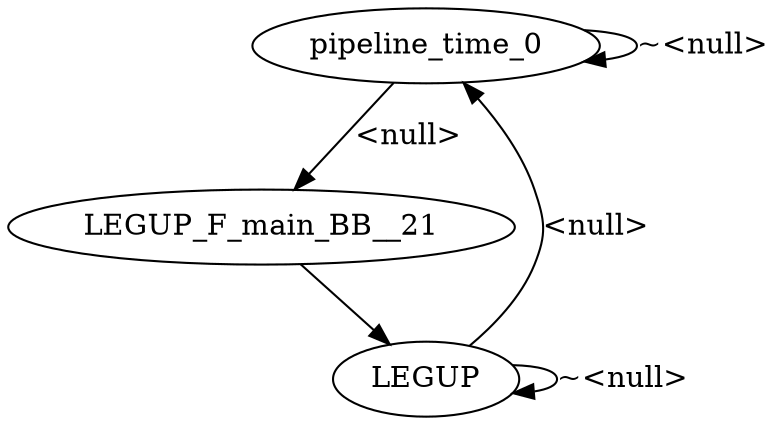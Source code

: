 digraph {
Node0x39b1600[label="pipeline_time_0"];
Node0x39b14f0[label="LEGUP"];
Node0x39b14f0 -> Node0x39b1600[label="<null>"];
Node0x39b14f0 -> Node0x39b14f0[label="~<null>"];
Node0x39b16d0[label="LEGUP_F_main_BB__21"];
Node0x39b1600 -> Node0x39b16d0[label="<null>"];
Node0x39b1600 -> Node0x39b1600[label="~<null>"];
Node0x39b16d0 -> Node0x39b14f0;
}
